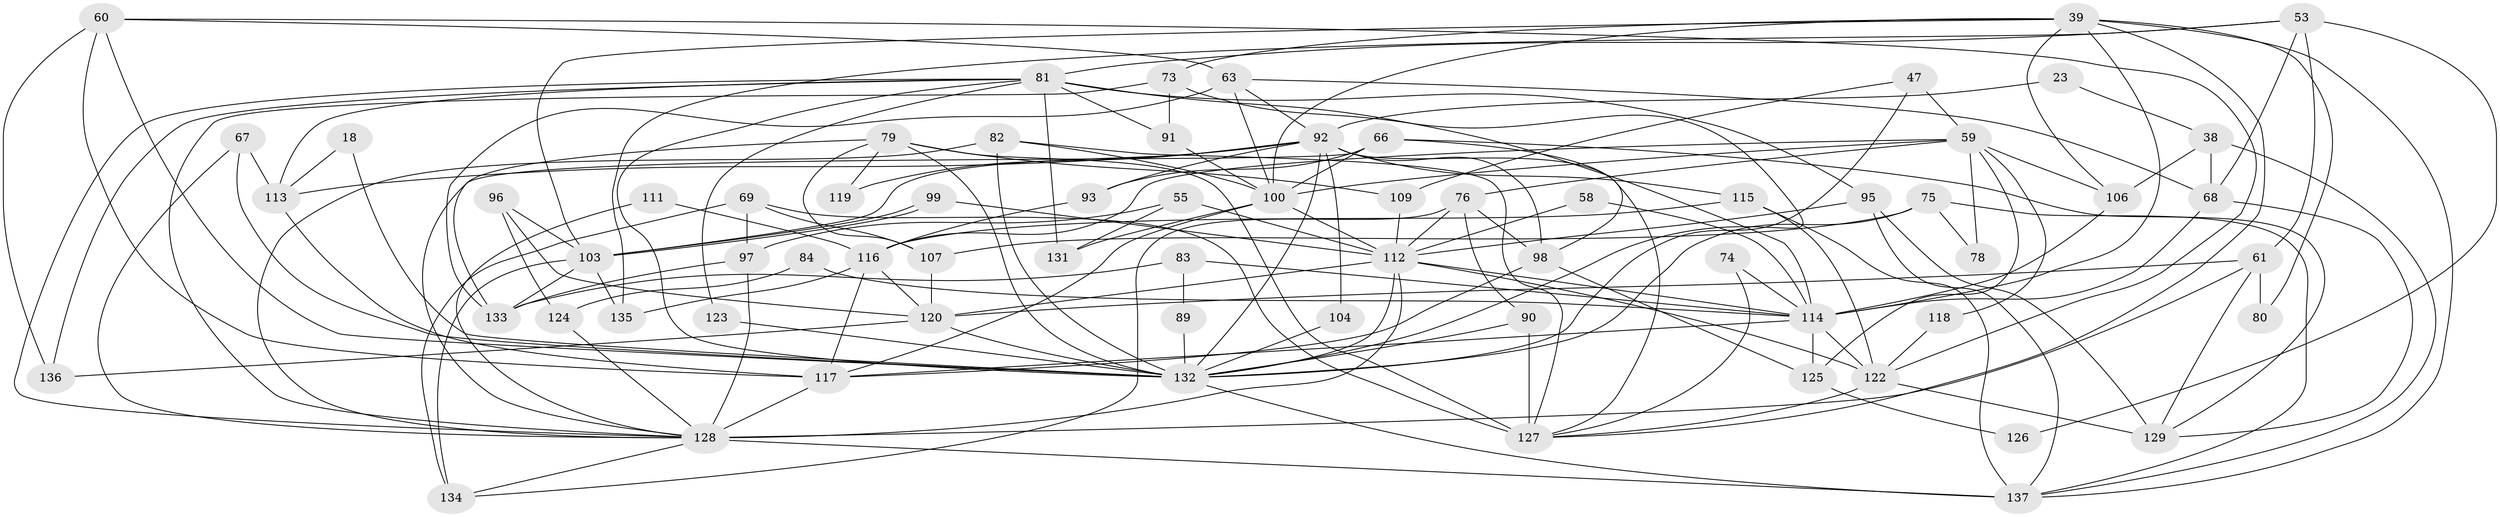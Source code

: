 // original degree distribution, {3: 0.2773722627737226, 6: 0.08029197080291971, 2: 0.1678832116788321, 8: 0.0072992700729927005, 4: 0.23357664233576642, 7: 0.08029197080291971, 5: 0.145985401459854, 9: 0.0072992700729927005}
// Generated by graph-tools (version 1.1) at 2025/54/03/04/25 21:54:25]
// undirected, 68 vertices, 165 edges
graph export_dot {
graph [start="1"]
  node [color=gray90,style=filled];
  18;
  23;
  38;
  39 [super="+36"];
  47;
  53 [super="+24"];
  55;
  58;
  59 [super="+21"];
  60;
  61 [super="+41"];
  63 [super="+30"];
  66;
  67;
  68 [super="+4"];
  69;
  73;
  74;
  75;
  76 [super="+13"];
  78;
  79 [super="+51"];
  80;
  81 [super="+3+15+70"];
  82;
  83;
  84;
  89;
  90;
  91;
  92 [super="+12+86"];
  93;
  95 [super="+49"];
  96;
  97 [super="+45"];
  98;
  99;
  100 [super="+64+71"];
  103;
  104;
  106;
  107 [super="+46+102"];
  109;
  111;
  112 [super="+17+42+110+62"];
  113;
  114 [super="+54+88+101"];
  115 [super="+31"];
  116 [super="+65"];
  117 [super="+16"];
  118;
  119;
  120 [super="+44"];
  122 [super="+32"];
  123;
  124;
  125;
  126;
  127 [super="+72+85"];
  128 [super="+40+26+94"];
  129 [super="+108"];
  131;
  132 [super="+43+14+48+121+130"];
  133;
  134;
  135;
  136;
  137 [super="+25+57+87"];
  18 -- 113;
  18 -- 132;
  23 -- 92;
  23 -- 38;
  38 -- 68;
  38 -- 106;
  38 -- 137;
  39 -- 80;
  39 -- 127;
  39 -- 103;
  39 -- 73;
  39 -- 106;
  39 -- 114;
  39 -- 100;
  39 -- 137;
  47 -- 109;
  47 -- 59 [weight=2];
  47 -- 132;
  53 -- 68;
  53 -- 81 [weight=2];
  53 -- 135;
  53 -- 126;
  53 -- 61;
  55 -- 97 [weight=2];
  55 -- 131;
  55 -- 112 [weight=2];
  58 -- 112;
  58 -- 114;
  59 -- 106 [weight=2];
  59 -- 118;
  59 -- 125;
  59 -- 78;
  59 -- 76;
  59 -- 100;
  59 -- 116;
  60 -- 117 [weight=2];
  60 -- 136;
  60 -- 63;
  60 -- 122;
  60 -- 132 [weight=2];
  61 -- 120;
  61 -- 80;
  61 -- 129;
  61 -- 128;
  63 -- 68;
  63 -- 92;
  63 -- 133;
  63 -- 100;
  66 -- 98;
  66 -- 128;
  66 -- 93;
  66 -- 100;
  66 -- 129;
  67 -- 113;
  67 -- 132;
  67 -- 128;
  68 -- 129;
  68 -- 114;
  69 -- 107;
  69 -- 97 [weight=2];
  69 -- 127 [weight=3];
  69 -- 134;
  73 -- 91;
  73 -- 132;
  73 -- 128;
  74 -- 127;
  74 -- 114;
  75 -- 78;
  75 -- 107 [weight=2];
  75 -- 132;
  75 -- 137;
  76 -- 98;
  76 -- 134;
  76 -- 90;
  76 -- 112;
  79 -- 133;
  79 -- 107 [weight=2];
  79 -- 127 [weight=2];
  79 -- 119;
  79 -- 109;
  79 -- 132;
  81 -- 113 [weight=2];
  81 -- 91;
  81 -- 132 [weight=3];
  81 -- 131 [weight=2];
  81 -- 136;
  81 -- 123;
  81 -- 95 [weight=2];
  81 -- 114 [weight=3];
  81 -- 128;
  82 -- 127;
  82 -- 128;
  82 -- 132;
  82 -- 100;
  83 -- 133;
  83 -- 89;
  83 -- 114;
  84 -- 124;
  84 -- 114;
  89 -- 132;
  90 -- 127;
  90 -- 132;
  91 -- 100;
  92 -- 98;
  92 -- 93 [weight=2];
  92 -- 103 [weight=2];
  92 -- 119;
  92 -- 132 [weight=2];
  92 -- 104;
  92 -- 113 [weight=2];
  92 -- 115;
  92 -- 127;
  93 -- 116;
  95 -- 129 [weight=2];
  95 -- 137;
  95 -- 112;
  96 -- 103;
  96 -- 120;
  96 -- 124;
  97 -- 133;
  97 -- 128 [weight=2];
  98 -- 125;
  98 -- 117;
  99 -- 103;
  99 -- 103;
  99 -- 112;
  100 -- 131;
  100 -- 112 [weight=4];
  100 -- 117;
  103 -- 133;
  103 -- 134;
  103 -- 135;
  104 -- 132;
  106 -- 114;
  107 -- 120 [weight=2];
  109 -- 112;
  111 -- 128;
  111 -- 116;
  112 -- 128 [weight=2];
  112 -- 122 [weight=2];
  112 -- 114;
  112 -- 120;
  112 -- 132 [weight=4];
  113 -- 117;
  114 -- 117;
  114 -- 125;
  114 -- 122 [weight=2];
  115 -- 137;
  115 -- 122;
  115 -- 116;
  116 -- 117;
  116 -- 135;
  116 -- 120;
  117 -- 128;
  118 -- 122;
  120 -- 136;
  120 -- 132 [weight=2];
  122 -- 127;
  122 -- 129;
  123 -- 132;
  124 -- 128;
  125 -- 126;
  128 -- 137 [weight=2];
  128 -- 134;
  132 -- 137;
}
